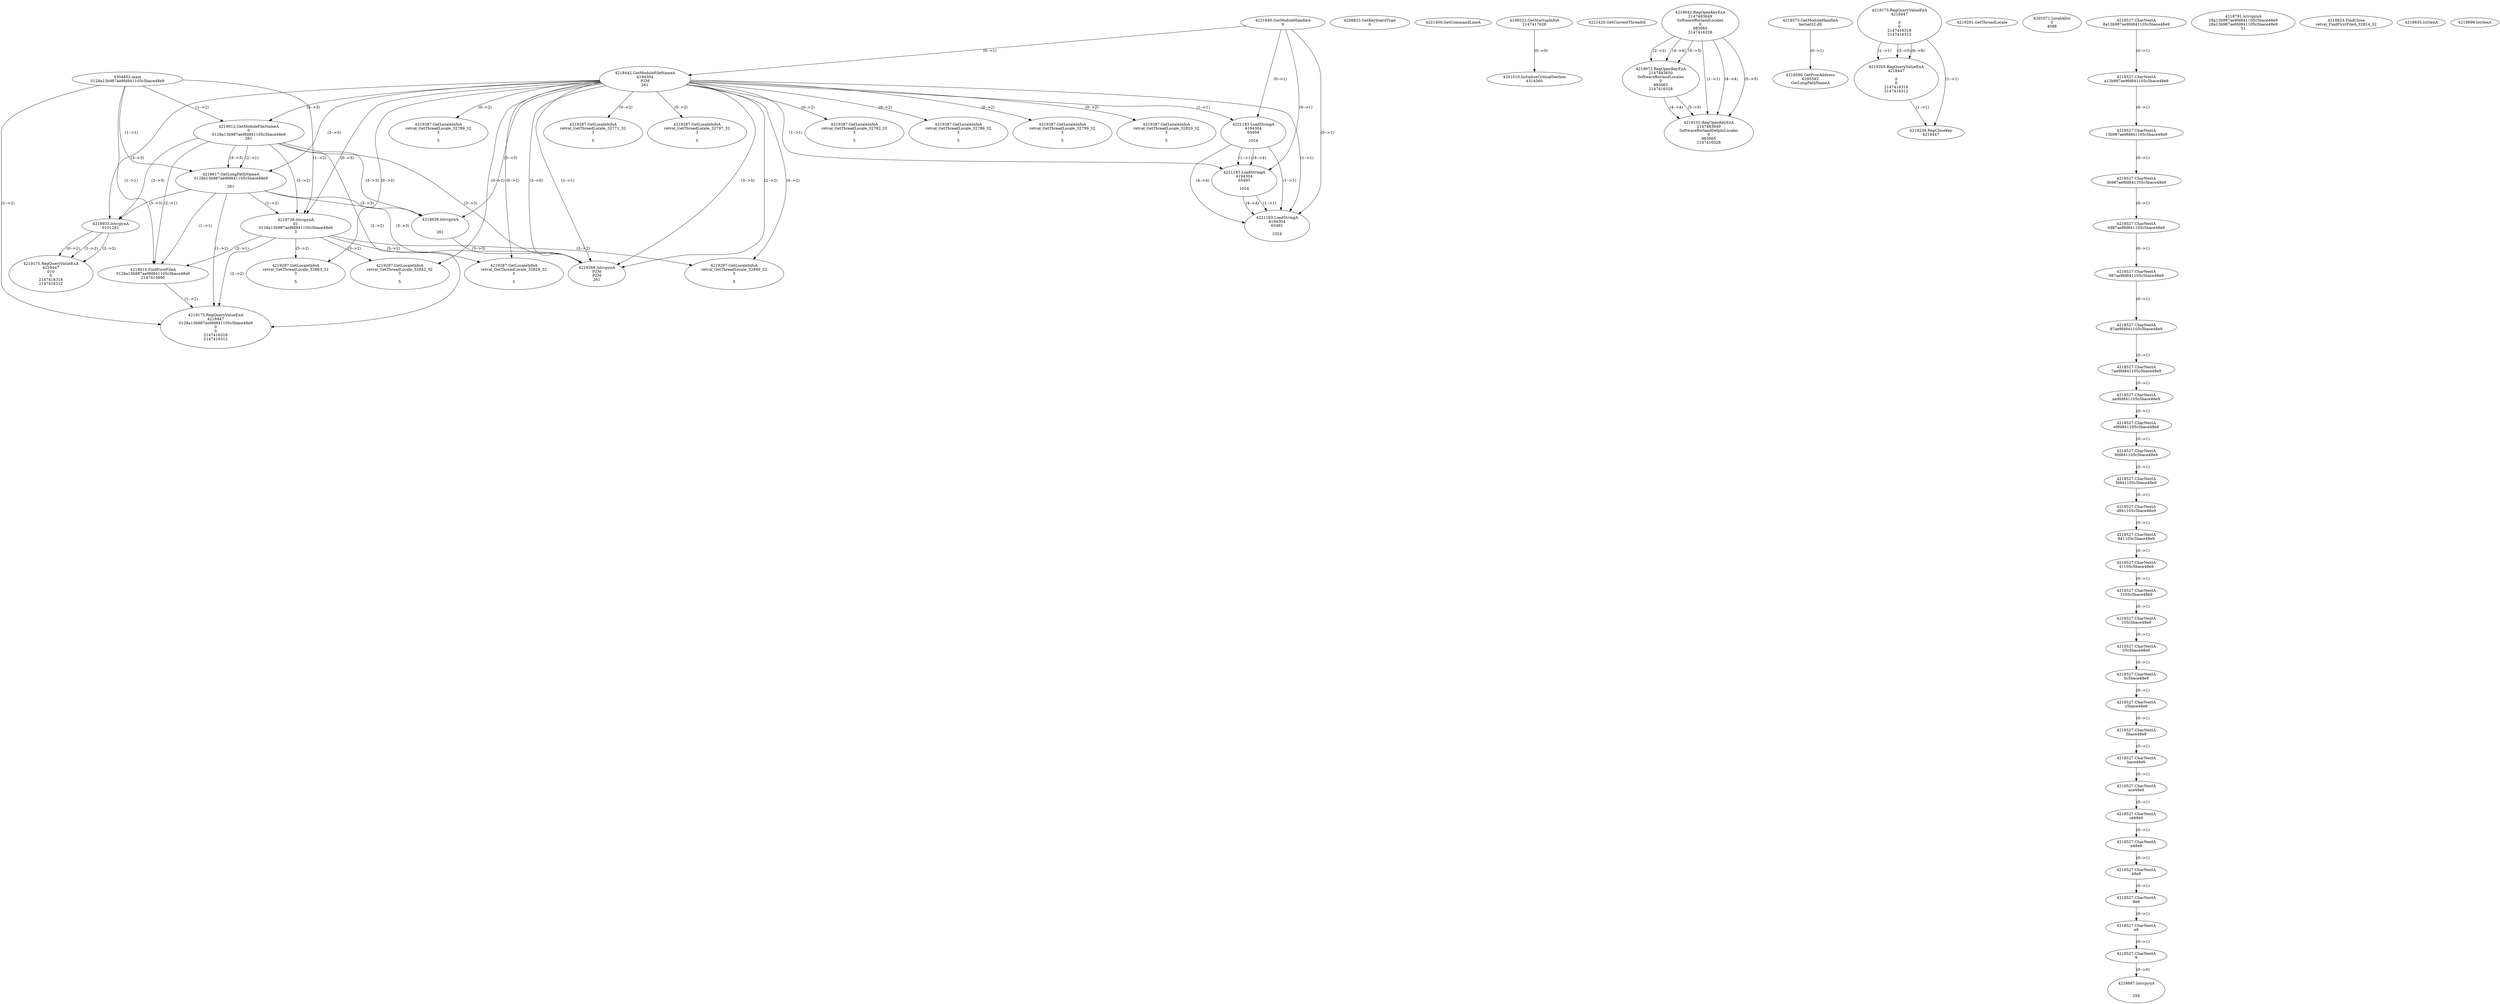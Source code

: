 // Global SCDG with merge call
digraph {
	0 [label="4304852.main
0128a13b987ae9fd841105c5bace48e9"]
	1 [label="4221640.GetModuleHandleA
0"]
	2 [label="4208833.GetKeyboardType
0"]
	3 [label="4221400.GetCommandLineA
"]
	4 [label="4199222.GetStartupInfoA
2147417628"]
	5 [label="4221420.GetCurrentThreadId
"]
	6 [label="4218442.GetModuleFileNameA
4194304
PZM
261"]
	1 -> 6 [label="(0-->1)"]
	7 [label="4219012.GetModuleFileNameA
0
0128a13b987ae9fd841105c5bace48e9
261"]
	0 -> 7 [label="(1-->2)"]
	6 -> 7 [label="(3-->3)"]
	8 [label="4219042.RegOpenKeyExA
2147483649
Software\Borland\Locales
0
983065
2147416328"]
	9 [label="4218573.GetModuleHandleA
kernel32.dll"]
	10 [label="4218590.GetProcAddress
6295592
GetLongPathNameA"]
	9 -> 10 [label="(0-->1)"]
	11 [label="4218617.GetLongPathNameA
0128a13b987ae9fd841105c5bace48e9

261"]
	0 -> 11 [label="(1-->1)"]
	7 -> 11 [label="(2-->1)"]
	6 -> 11 [label="(3-->3)"]
	7 -> 11 [label="(3-->3)"]
	12 [label="4218638.lstrcpynA


261"]
	6 -> 12 [label="(3-->3)"]
	7 -> 12 [label="(3-->3)"]
	11 -> 12 [label="(3-->3)"]
	13 [label="4219175.RegQueryValueExA
4218447

0
0
2147416318
2147416312"]
	14 [label="4219205.RegQueryValueExA
4218447

0
0
2147416318
2147416312"]
	13 -> 14 [label="(1-->1)"]
	13 -> 14 [label="(5-->5)"]
	13 -> 14 [label="(6-->6)"]
	15 [label="4219239.RegCloseKey
4218447"]
	13 -> 15 [label="(1-->1)"]
	14 -> 15 [label="(1-->1)"]
	16 [label="4219268.lstrcpynA
PZM
PZM
261"]
	6 -> 16 [label="(2-->1)"]
	6 -> 16 [label="(2-->2)"]
	6 -> 16 [label="(3-->3)"]
	7 -> 16 [label="(3-->3)"]
	11 -> 16 [label="(3-->3)"]
	12 -> 16 [label="(3-->3)"]
	6 -> 16 [label="(2-->0)"]
	17 [label="4219281.GetThreadLocale
"]
	18 [label="4219287.GetLocaleInfoA
retval_GetThreadLocale_32789_32
3

5"]
	6 -> 18 [label="(0-->2)"]
	19 [label="4221193.LoadStringA
4194304
65494

1024"]
	1 -> 19 [label="(0-->1)"]
	6 -> 19 [label="(1-->1)"]
	20 [label="4221193.LoadStringA
4194304
65493

1024"]
	1 -> 20 [label="(0-->1)"]
	6 -> 20 [label="(1-->1)"]
	19 -> 20 [label="(1-->1)"]
	19 -> 20 [label="(4-->4)"]
	21 [label="4221193.LoadStringA
4194304
65491

1024"]
	1 -> 21 [label="(0-->1)"]
	6 -> 21 [label="(1-->1)"]
	19 -> 21 [label="(1-->1)"]
	20 -> 21 [label="(1-->1)"]
	19 -> 21 [label="(4-->4)"]
	20 -> 21 [label="(4-->4)"]
	22 [label="4219072.RegOpenKeyExA
2147483650
Software\Borland\Locales
0
983065
2147416328"]
	8 -> 22 [label="(2-->2)"]
	8 -> 22 [label="(4-->4)"]
	8 -> 22 [label="(5-->5)"]
	23 [label="4219102.RegOpenKeyExA
2147483649
Software\Borland\Delphi\Locales
0
983065
2147416328"]
	8 -> 23 [label="(1-->1)"]
	8 -> 23 [label="(4-->4)"]
	22 -> 23 [label="(4-->4)"]
	8 -> 23 [label="(5-->5)"]
	22 -> 23 [label="(5-->5)"]
	24 [label="4219287.GetLocaleInfoA
retval_GetThreadLocale_32771_32
3

5"]
	6 -> 24 [label="(0-->2)"]
	25 [label="4201010.InitializeCriticalSection
4314560"]
	4 -> 25 [label="(0-->0)"]
	26 [label="4201071.LocalAlloc
0
4088"]
	27 [label="4219287.GetLocaleInfoA
retval_GetThreadLocale_32797_32
3

5"]
	6 -> 27 [label="(0-->2)"]
	28 [label="4218738.lstrcpynA
01
0128a13b987ae9fd841105c5bace48e9
3"]
	0 -> 28 [label="(1-->2)"]
	7 -> 28 [label="(2-->2)"]
	11 -> 28 [label="(1-->2)"]
	6 -> 28 [label="(0-->3)"]
	29 [label="4218527.CharNextA
8a13b987ae9fd841105c5bace48e9"]
	30 [label="4218527.CharNextA
a13b987ae9fd841105c5bace48e9"]
	29 -> 30 [label="(0-->1)"]
	31 [label="4218527.CharNextA
13b987ae9fd841105c5bace48e9"]
	30 -> 31 [label="(0-->1)"]
	32 [label="4218527.CharNextA
3b987ae9fd841105c5bace48e9"]
	31 -> 32 [label="(0-->1)"]
	33 [label="4218527.CharNextA
b987ae9fd841105c5bace48e9"]
	32 -> 33 [label="(0-->1)"]
	34 [label="4218527.CharNextA
987ae9fd841105c5bace48e9"]
	33 -> 34 [label="(0-->1)"]
	35 [label="4218527.CharNextA
87ae9fd841105c5bace48e9"]
	34 -> 35 [label="(0-->1)"]
	36 [label="4218527.CharNextA
7ae9fd841105c5bace48e9"]
	35 -> 36 [label="(0-->1)"]
	37 [label="4218527.CharNextA
ae9fd841105c5bace48e9"]
	36 -> 37 [label="(0-->1)"]
	38 [label="4218527.CharNextA
e9fd841105c5bace48e9"]
	37 -> 38 [label="(0-->1)"]
	39 [label="4218527.CharNextA
9fd841105c5bace48e9"]
	38 -> 39 [label="(0-->1)"]
	40 [label="4218527.CharNextA
fd841105c5bace48e9"]
	39 -> 40 [label="(0-->1)"]
	41 [label="4218527.CharNextA
d841105c5bace48e9"]
	40 -> 41 [label="(0-->1)"]
	42 [label="4218527.CharNextA
841105c5bace48e9"]
	41 -> 42 [label="(0-->1)"]
	43 [label="4218527.CharNextA
41105c5bace48e9"]
	42 -> 43 [label="(0-->1)"]
	44 [label="4218527.CharNextA
1105c5bace48e9"]
	43 -> 44 [label="(0-->1)"]
	45 [label="4218527.CharNextA
105c5bace48e9"]
	44 -> 45 [label="(0-->1)"]
	46 [label="4218527.CharNextA
05c5bace48e9"]
	45 -> 46 [label="(0-->1)"]
	47 [label="4218527.CharNextA
5c5bace48e9"]
	46 -> 47 [label="(0-->1)"]
	48 [label="4218527.CharNextA
c5bace48e9"]
	47 -> 48 [label="(0-->1)"]
	49 [label="4218527.CharNextA
5bace48e9"]
	48 -> 49 [label="(0-->1)"]
	50 [label="4218527.CharNextA
bace48e9"]
	49 -> 50 [label="(0-->1)"]
	51 [label="4218527.CharNextA
ace48e9"]
	50 -> 51 [label="(0-->1)"]
	52 [label="4218527.CharNextA
ce48e9"]
	51 -> 52 [label="(0-->1)"]
	53 [label="4218527.CharNextA
e48e9"]
	52 -> 53 [label="(0-->1)"]
	54 [label="4218527.CharNextA
48e9"]
	53 -> 54 [label="(0-->1)"]
	55 [label="4218527.CharNextA
8e9"]
	54 -> 55 [label="(0-->1)"]
	56 [label="4218527.CharNextA
e9"]
	55 -> 56 [label="(0-->1)"]
	57 [label="4218527.CharNextA
9"]
	56 -> 57 [label="(0-->1)"]
	58 [label="4218791.lstrcpynA
28a13b987ae9fd841105c5bace48e9
28a13b987ae9fd841105c5bace48e9
31"]
	59 [label="4218810.FindFirstFileA
0128a13b987ae9fd841105c5bace48e9
2147415690"]
	0 -> 59 [label="(1-->1)"]
	7 -> 59 [label="(2-->1)"]
	11 -> 59 [label="(1-->1)"]
	28 -> 59 [label="(2-->1)"]
	60 [label="4218823.FindClose
retval_FindFirstFileA_32824_32"]
	61 [label="4218835.lstrlenA
"]
	62 [label="4218887.lstrcpynA


258"]
	57 -> 62 [label="(0-->0)"]
	63 [label="4218899.lstrlenA
"]
	64 [label="4218933.lstrcpynA
01\
01\
261"]
	6 -> 64 [label="(3-->3)"]
	7 -> 64 [label="(3-->3)"]
	11 -> 64 [label="(3-->3)"]
	65 [label="4219175.RegQueryValueExA
4218447
01\
0
0
2147416318
2147416312"]
	64 -> 65 [label="(1-->2)"]
	64 -> 65 [label="(2-->2)"]
	64 -> 65 [label="(0-->2)"]
	66 [label="4219287.GetLocaleInfoA
retval_GetThreadLocale_32842_32
3

5"]
	6 -> 66 [label="(0-->2)"]
	28 -> 66 [label="(3-->2)"]
	67 [label="4219287.GetLocaleInfoA
retval_GetThreadLocale_32863_32
3

5"]
	6 -> 67 [label="(0-->2)"]
	28 -> 67 [label="(3-->2)"]
	68 [label="4219287.GetLocaleInfoA
retval_GetThreadLocale_32782_32
3

5"]
	6 -> 68 [label="(0-->2)"]
	69 [label="4219287.GetLocaleInfoA
retval_GetThreadLocale_32786_32
3

5"]
	6 -> 69 [label="(0-->2)"]
	70 [label="4219287.GetLocaleInfoA
retval_GetThreadLocale_32799_32
3

5"]
	6 -> 70 [label="(0-->2)"]
	71 [label="4219287.GetLocaleInfoA
retval_GetThreadLocale_32820_32
3

5"]
	6 -> 71 [label="(0-->2)"]
	72 [label="4219175.RegQueryValueExA
4218447
0128a13b987ae9fd841105c5bace48e9
0
0
2147416318
2147416312"]
	0 -> 72 [label="(1-->2)"]
	7 -> 72 [label="(2-->2)"]
	11 -> 72 [label="(1-->2)"]
	28 -> 72 [label="(2-->2)"]
	59 -> 72 [label="(1-->2)"]
	73 [label="4219287.GetLocaleInfoA
retval_GetThreadLocale_32829_32
3

5"]
	6 -> 73 [label="(0-->2)"]
	28 -> 73 [label="(3-->2)"]
	74 [label="4219287.GetLocaleInfoA
retval_GetThreadLocale_32849_32
3

5"]
	6 -> 74 [label="(0-->2)"]
	28 -> 74 [label="(3-->2)"]
}
